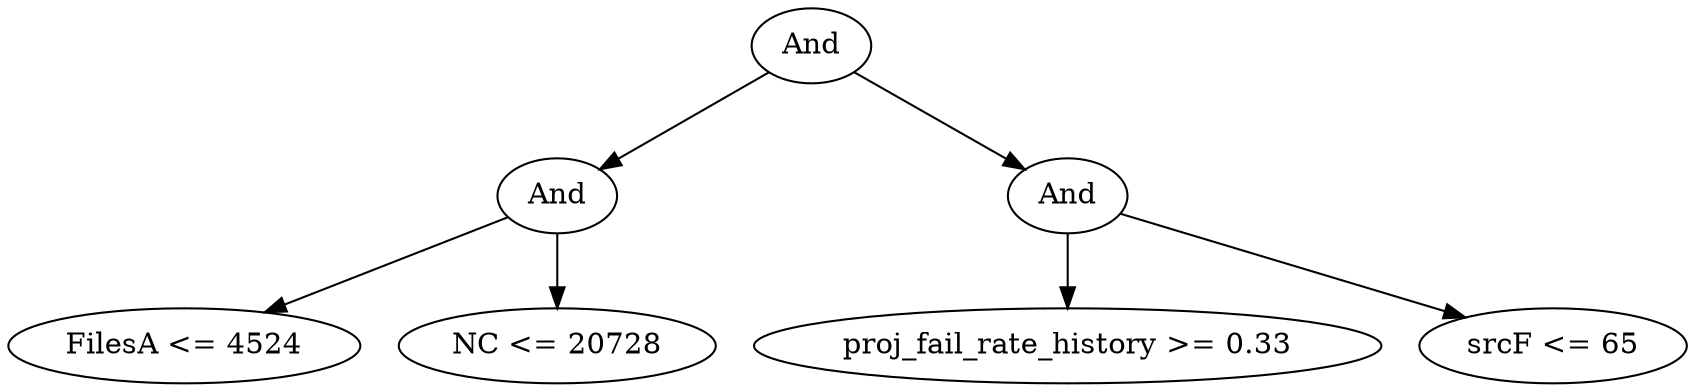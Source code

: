 digraph G {
	graph [bb="0,0,655.59,180",
		dpi=78
	];
	node [label="\N"];
	1	 [height=0.5,
		label=And,
		pos="313.59,162",
		width=0.75];
	2	 [height=0.5,
		label=And,
		pos="214.59,90",
		width=0.75];
	1 -> 2	 [pos="e,232.64,103.76 295.44,148.16 280.22,137.41 258.31,121.91 241.13,109.76"];
	3	 [height=0.5,
		label=And,
		pos="413.59,90",
		width=0.75];
	1 -> 3	 [pos="e,395.53,103.64 331.47,148.49 346.88,137.7 369.34,121.98 386.87,109.7"];
	4	 [height=0.5,
		label="FilesA <= 4524",
		pos="67.594,18",
		width=1.8776];
	2 -> 4	 [pos="e,99.026,33.967 193.22,78.821 171.07,68.272 135.9,51.526 108.4,38.431"];
	5	 [height=0.5,
		label="NC <= 20728",
		pos="214.59,18",
		width=1.6971];
	2 -> 5	 [pos="e,214.59,36.104 214.59,71.697 214.59,63.983 214.59,54.712 214.59,46.112"];
	6	 [height=0.5,
		label="proj_fail_rate_history >= 0.33",
		pos="413.59,18",
		width=3.34];
	3 -> 6	 [pos="e,413.59,36.104 413.59,71.697 413.59,63.983 413.59,54.712 413.59,46.112"];
	7	 [height=0.5,
		label="srcF <= 65",
		pos="603.59,18",
		width=1.4443];
	3 -> 7	 [pos="e,569.16,31.687 436.89,80.417 467.27,69.223 521.05,49.412 559.3,35.318"];
}
